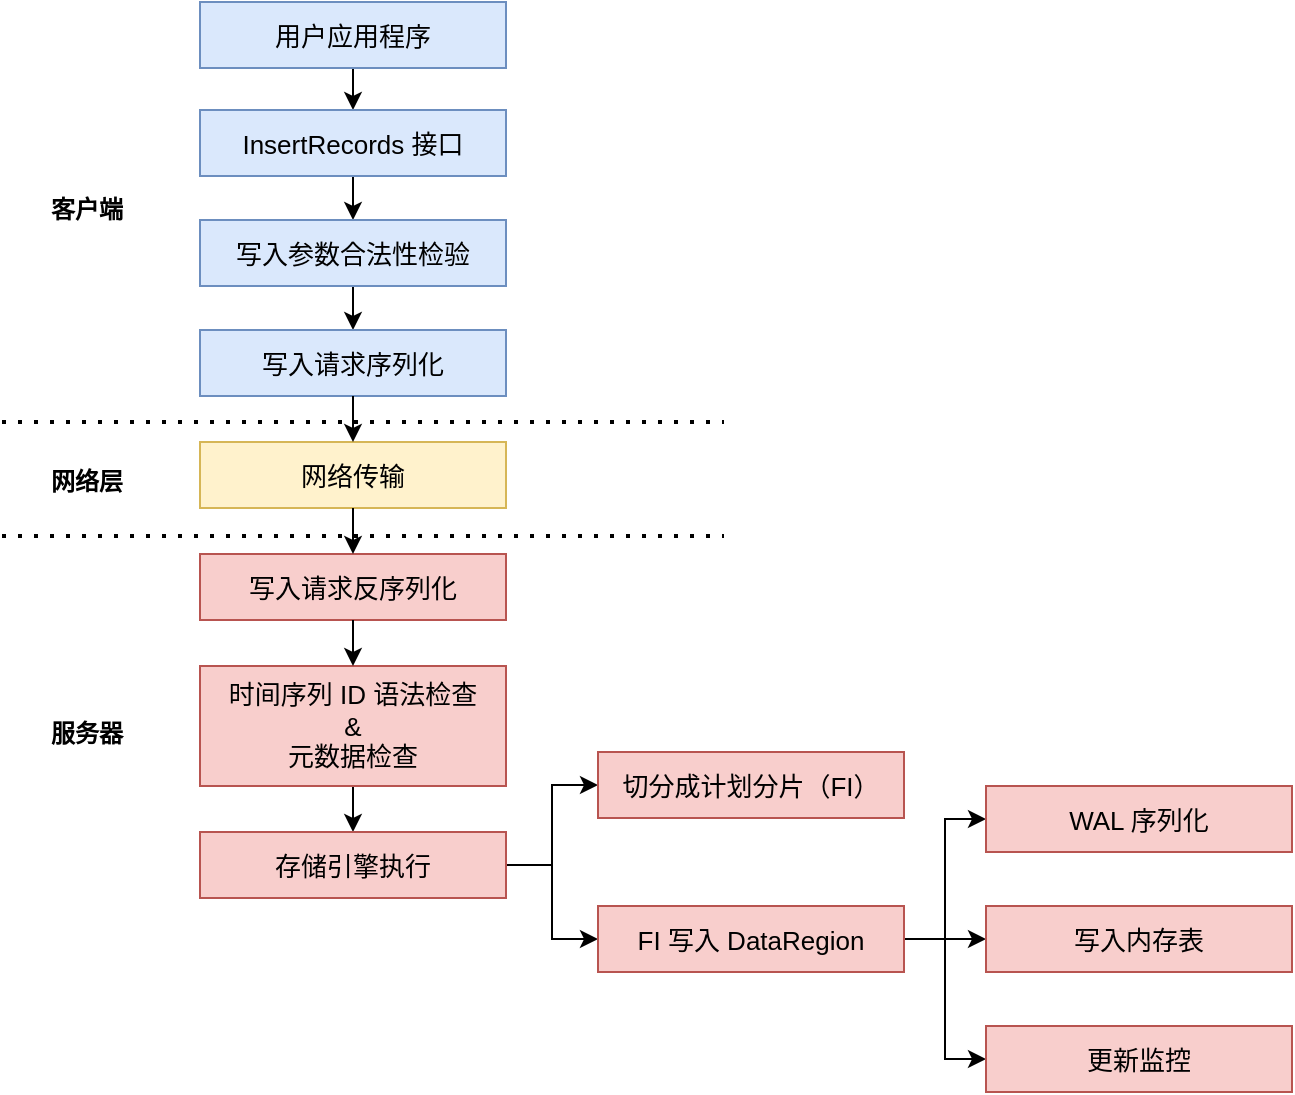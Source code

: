 <mxfile version="23.1.5" type="device">
  <diagram name="第 1 页" id="Ktiyp8XgwKCMyya84wiu">
    <mxGraphModel dx="1079" dy="899" grid="0" gridSize="10" guides="1" tooltips="1" connect="1" arrows="1" fold="1" page="1" pageScale="1" pageWidth="827" pageHeight="1169" math="0" shadow="0">
      <root>
        <mxCell id="0" />
        <mxCell id="1" parent="0" />
        <mxCell id="P0J1SS1xtXatQHwHK_rv-4" style="edgeStyle=orthogonalEdgeStyle;rounded=0;orthogonalLoop=1;jettySize=auto;html=1;entryX=0.5;entryY=0;entryDx=0;entryDy=0;fillColor=#dae8fc;strokeColor=#000000;" edge="1" parent="1" source="P0J1SS1xtXatQHwHK_rv-1" target="P0J1SS1xtXatQHwHK_rv-3">
          <mxGeometry relative="1" as="geometry" />
        </mxCell>
        <mxCell id="P0J1SS1xtXatQHwHK_rv-1" value="&lt;font style=&quot;font-size: 13px;&quot;&gt;用户应用程序&lt;/font&gt;" style="rounded=0;whiteSpace=wrap;html=1;fillColor=#dae8fc;strokeColor=#6c8ebf;" vertex="1" parent="1">
          <mxGeometry x="118" y="107" width="153" height="33" as="geometry" />
        </mxCell>
        <mxCell id="P0J1SS1xtXatQHwHK_rv-6" style="edgeStyle=orthogonalEdgeStyle;rounded=0;orthogonalLoop=1;jettySize=auto;html=1;entryX=0.5;entryY=0;entryDx=0;entryDy=0;fillColor=#dae8fc;strokeColor=#000000;" edge="1" parent="1" source="P0J1SS1xtXatQHwHK_rv-3" target="P0J1SS1xtXatQHwHK_rv-5">
          <mxGeometry relative="1" as="geometry" />
        </mxCell>
        <mxCell id="P0J1SS1xtXatQHwHK_rv-3" value="&lt;font style=&quot;font-size: 13px;&quot;&gt;InsertRecords 接口&lt;/font&gt;" style="rounded=0;whiteSpace=wrap;html=1;fillColor=#dae8fc;strokeColor=#6c8ebf;" vertex="1" parent="1">
          <mxGeometry x="118" y="161" width="153" height="33" as="geometry" />
        </mxCell>
        <mxCell id="P0J1SS1xtXatQHwHK_rv-8" style="edgeStyle=orthogonalEdgeStyle;rounded=0;orthogonalLoop=1;jettySize=auto;html=1;entryX=0.5;entryY=0;entryDx=0;entryDy=0;fillColor=#dae8fc;strokeColor=#000000;" edge="1" parent="1" source="P0J1SS1xtXatQHwHK_rv-5" target="P0J1SS1xtXatQHwHK_rv-7">
          <mxGeometry relative="1" as="geometry" />
        </mxCell>
        <mxCell id="P0J1SS1xtXatQHwHK_rv-5" value="&lt;span style=&quot;font-size: 13px;&quot;&gt;写入参数合法性检验&lt;/span&gt;" style="rounded=0;whiteSpace=wrap;html=1;fillColor=#dae8fc;strokeColor=#6c8ebf;" vertex="1" parent="1">
          <mxGeometry x="118" y="216" width="153" height="33" as="geometry" />
        </mxCell>
        <mxCell id="P0J1SS1xtXatQHwHK_rv-7" value="&lt;span style=&quot;font-size: 13px;&quot;&gt;写入请求序列化&lt;/span&gt;" style="rounded=0;whiteSpace=wrap;html=1;fillColor=#dae8fc;strokeColor=#6c8ebf;" vertex="1" parent="1">
          <mxGeometry x="118" y="271" width="153" height="33" as="geometry" />
        </mxCell>
        <mxCell id="P0J1SS1xtXatQHwHK_rv-9" value="&lt;span style=&quot;font-size: 13px;&quot;&gt;网络传输&lt;/span&gt;" style="rounded=0;whiteSpace=wrap;html=1;fillColor=#fff2cc;strokeColor=#d6b656;" vertex="1" parent="1">
          <mxGeometry x="118" y="327" width="153" height="33" as="geometry" />
        </mxCell>
        <mxCell id="P0J1SS1xtXatQHwHK_rv-11" value="&lt;span style=&quot;font-size: 13px;&quot;&gt;写入请求反序列化&lt;/span&gt;" style="rounded=0;whiteSpace=wrap;html=1;fillColor=#f8cecc;strokeColor=#b85450;" vertex="1" parent="1">
          <mxGeometry x="118" y="383" width="153" height="33" as="geometry" />
        </mxCell>
        <mxCell id="P0J1SS1xtXatQHwHK_rv-35" style="edgeStyle=orthogonalEdgeStyle;rounded=0;orthogonalLoop=1;jettySize=auto;html=1;entryX=0.5;entryY=0;entryDx=0;entryDy=0;" edge="1" parent="1" source="P0J1SS1xtXatQHwHK_rv-12" target="P0J1SS1xtXatQHwHK_rv-14">
          <mxGeometry relative="1" as="geometry" />
        </mxCell>
        <mxCell id="P0J1SS1xtXatQHwHK_rv-12" value="&lt;span style=&quot;font-size: 13px;&quot;&gt;时间序列 ID 语法检查&lt;br&gt;&amp;amp;&lt;br&gt;元数据检查&lt;br&gt;&lt;/span&gt;" style="rounded=0;whiteSpace=wrap;html=1;fillColor=#f8cecc;strokeColor=#b85450;" vertex="1" parent="1">
          <mxGeometry x="118" y="439" width="153" height="60" as="geometry" />
        </mxCell>
        <mxCell id="P0J1SS1xtXatQHwHK_rv-38" style="edgeStyle=orthogonalEdgeStyle;rounded=0;orthogonalLoop=1;jettySize=auto;html=1;entryX=0;entryY=0.5;entryDx=0;entryDy=0;" edge="1" parent="1" source="P0J1SS1xtXatQHwHK_rv-14" target="P0J1SS1xtXatQHwHK_rv-17">
          <mxGeometry relative="1" as="geometry" />
        </mxCell>
        <mxCell id="P0J1SS1xtXatQHwHK_rv-39" style="edgeStyle=orthogonalEdgeStyle;rounded=0;orthogonalLoop=1;jettySize=auto;html=1;entryX=0;entryY=0.5;entryDx=0;entryDy=0;" edge="1" parent="1" source="P0J1SS1xtXatQHwHK_rv-14" target="P0J1SS1xtXatQHwHK_rv-18">
          <mxGeometry relative="1" as="geometry" />
        </mxCell>
        <mxCell id="P0J1SS1xtXatQHwHK_rv-14" value="&lt;span style=&quot;font-size: 13px;&quot;&gt;存储引擎执行&lt;/span&gt;" style="rounded=0;whiteSpace=wrap;html=1;fillColor=#f8cecc;strokeColor=#b85450;" vertex="1" parent="1">
          <mxGeometry x="118" y="522" width="153" height="33" as="geometry" />
        </mxCell>
        <mxCell id="P0J1SS1xtXatQHwHK_rv-17" value="&lt;span style=&quot;font-size: 13px;&quot;&gt;切分成计划分片（FI）&lt;/span&gt;" style="rounded=0;whiteSpace=wrap;html=1;fillColor=#f8cecc;strokeColor=#b85450;" vertex="1" parent="1">
          <mxGeometry x="317" y="482" width="153" height="33" as="geometry" />
        </mxCell>
        <mxCell id="P0J1SS1xtXatQHwHK_rv-24" style="edgeStyle=orthogonalEdgeStyle;rounded=0;orthogonalLoop=1;jettySize=auto;html=1;entryX=0;entryY=0.5;entryDx=0;entryDy=0;fillColor=#f8cecc;strokeColor=#000000;" edge="1" parent="1" source="P0J1SS1xtXatQHwHK_rv-18" target="P0J1SS1xtXatQHwHK_rv-19">
          <mxGeometry relative="1" as="geometry" />
        </mxCell>
        <mxCell id="P0J1SS1xtXatQHwHK_rv-25" style="edgeStyle=orthogonalEdgeStyle;rounded=0;orthogonalLoop=1;jettySize=auto;html=1;fillColor=#f8cecc;strokeColor=#000000;" edge="1" parent="1" source="P0J1SS1xtXatQHwHK_rv-18" target="P0J1SS1xtXatQHwHK_rv-20">
          <mxGeometry relative="1" as="geometry" />
        </mxCell>
        <mxCell id="P0J1SS1xtXatQHwHK_rv-26" style="edgeStyle=orthogonalEdgeStyle;rounded=0;orthogonalLoop=1;jettySize=auto;html=1;entryX=0;entryY=0.5;entryDx=0;entryDy=0;fillColor=#f8cecc;strokeColor=#000000;" edge="1" parent="1" source="P0J1SS1xtXatQHwHK_rv-18" target="P0J1SS1xtXatQHwHK_rv-21">
          <mxGeometry relative="1" as="geometry" />
        </mxCell>
        <mxCell id="P0J1SS1xtXatQHwHK_rv-18" value="&lt;span style=&quot;font-size: 13px;&quot;&gt;FI 写入 DataRegion&lt;/span&gt;" style="rounded=0;whiteSpace=wrap;html=1;fillColor=#f8cecc;strokeColor=#b85450;" vertex="1" parent="1">
          <mxGeometry x="317" y="559" width="153" height="33" as="geometry" />
        </mxCell>
        <mxCell id="P0J1SS1xtXatQHwHK_rv-19" value="&lt;span style=&quot;font-size: 13px;&quot;&gt;WAL 序列化&lt;/span&gt;" style="rounded=0;whiteSpace=wrap;html=1;fillColor=#f8cecc;strokeColor=#b85450;" vertex="1" parent="1">
          <mxGeometry x="511" y="499" width="153" height="33" as="geometry" />
        </mxCell>
        <mxCell id="P0J1SS1xtXatQHwHK_rv-20" value="&lt;span style=&quot;font-size: 13px;&quot;&gt;写入内存表&lt;/span&gt;" style="rounded=0;whiteSpace=wrap;html=1;fillColor=#f8cecc;strokeColor=#b85450;" vertex="1" parent="1">
          <mxGeometry x="511" y="559" width="153" height="33" as="geometry" />
        </mxCell>
        <mxCell id="P0J1SS1xtXatQHwHK_rv-21" value="&lt;span style=&quot;font-size: 13px;&quot;&gt;更新监控&lt;/span&gt;" style="rounded=0;whiteSpace=wrap;html=1;fillColor=#f8cecc;strokeColor=#b85450;" vertex="1" parent="1">
          <mxGeometry x="511" y="619" width="153" height="33" as="geometry" />
        </mxCell>
        <mxCell id="P0J1SS1xtXatQHwHK_rv-27" value="" style="endArrow=none;dashed=1;html=1;dashPattern=1 3;strokeWidth=2;rounded=0;" edge="1" parent="1">
          <mxGeometry width="50" height="50" relative="1" as="geometry">
            <mxPoint x="19" y="317" as="sourcePoint" />
            <mxPoint x="380" y="317" as="targetPoint" />
          </mxGeometry>
        </mxCell>
        <mxCell id="P0J1SS1xtXatQHwHK_rv-29" value="&lt;b&gt;客户端&lt;/b&gt;" style="text;html=1;align=center;verticalAlign=middle;resizable=0;points=[];autosize=1;strokeColor=none;fillColor=none;" vertex="1" parent="1">
          <mxGeometry x="34" y="198" width="54" height="26" as="geometry" />
        </mxCell>
        <mxCell id="P0J1SS1xtXatQHwHK_rv-30" value="&lt;b&gt;网络层&lt;/b&gt;" style="text;html=1;align=center;verticalAlign=middle;resizable=0;points=[];autosize=1;strokeColor=none;fillColor=none;" vertex="1" parent="1">
          <mxGeometry x="34" y="334" width="54" height="26" as="geometry" />
        </mxCell>
        <mxCell id="P0J1SS1xtXatQHwHK_rv-31" value="&lt;b&gt;服务器&lt;/b&gt;" style="text;html=1;align=center;verticalAlign=middle;resizable=0;points=[];autosize=1;strokeColor=none;fillColor=none;" vertex="1" parent="1">
          <mxGeometry x="34" y="460" width="54" height="26" as="geometry" />
        </mxCell>
        <mxCell id="P0J1SS1xtXatQHwHK_rv-32" value="" style="endArrow=classic;html=1;rounded=0;exitX=0.5;exitY=1;exitDx=0;exitDy=0;entryX=0.5;entryY=0;entryDx=0;entryDy=0;" edge="1" parent="1" source="P0J1SS1xtXatQHwHK_rv-7" target="P0J1SS1xtXatQHwHK_rv-9">
          <mxGeometry width="50" height="50" relative="1" as="geometry">
            <mxPoint x="424" y="434" as="sourcePoint" />
            <mxPoint x="474" y="384" as="targetPoint" />
          </mxGeometry>
        </mxCell>
        <mxCell id="P0J1SS1xtXatQHwHK_rv-33" value="" style="endArrow=classic;html=1;rounded=0;exitX=0.5;exitY=1;exitDx=0;exitDy=0;entryX=0.5;entryY=0;entryDx=0;entryDy=0;" edge="1" parent="1" source="P0J1SS1xtXatQHwHK_rv-9" target="P0J1SS1xtXatQHwHK_rv-11">
          <mxGeometry width="50" height="50" relative="1" as="geometry">
            <mxPoint x="424" y="434" as="sourcePoint" />
            <mxPoint x="474" y="384" as="targetPoint" />
          </mxGeometry>
        </mxCell>
        <mxCell id="P0J1SS1xtXatQHwHK_rv-34" value="" style="endArrow=classic;html=1;rounded=0;exitX=0.5;exitY=1;exitDx=0;exitDy=0;entryX=0.5;entryY=0;entryDx=0;entryDy=0;" edge="1" parent="1" source="P0J1SS1xtXatQHwHK_rv-11" target="P0J1SS1xtXatQHwHK_rv-12">
          <mxGeometry width="50" height="50" relative="1" as="geometry">
            <mxPoint x="424" y="434" as="sourcePoint" />
            <mxPoint x="474" y="384" as="targetPoint" />
          </mxGeometry>
        </mxCell>
        <mxCell id="P0J1SS1xtXatQHwHK_rv-36" value="" style="endArrow=none;dashed=1;html=1;dashPattern=1 3;strokeWidth=2;rounded=0;" edge="1" parent="1">
          <mxGeometry width="50" height="50" relative="1" as="geometry">
            <mxPoint x="19" y="374" as="sourcePoint" />
            <mxPoint x="380" y="374" as="targetPoint" />
          </mxGeometry>
        </mxCell>
      </root>
    </mxGraphModel>
  </diagram>
</mxfile>
